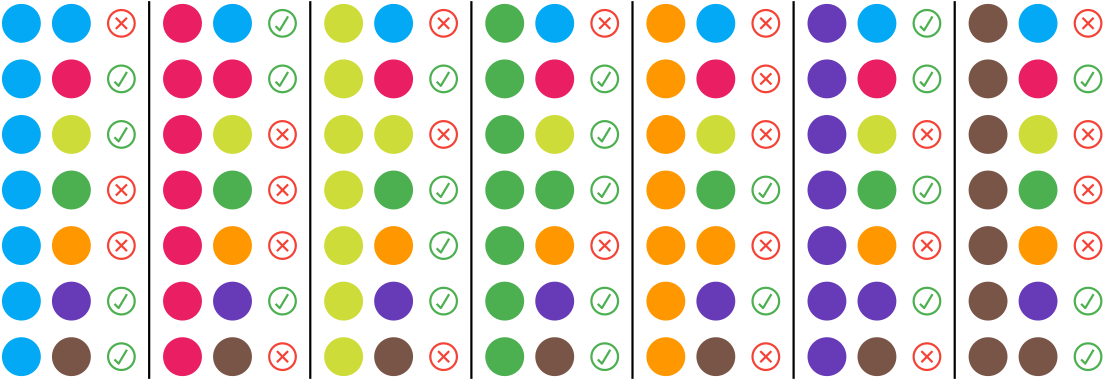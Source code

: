 <?xml version="1.0"?>
<!DOCTYPE ipe SYSTEM "ipe.dtd">
<ipe version="70218" creator="Ipe 7.2.28">
<info created="D:20200404195800" modified="D:20240327125021"/>
<preamble>\usepackage{amsmath}
\usepackage{amssymb}</preamble>
<ipestyle name="tungsteno">
<symbol name="arrow/arc(spx)">
<path stroke="sym-stroke" fill="sym-stroke" pen="sym-pen">
0 0 m
-1 0.333 l
-1 -0.333 l
h
</path>
</symbol>
<symbol name="arrow/farc(spx)">
<path stroke="sym-stroke" fill="white" pen="sym-pen">
0 0 m
-1 0.333 l
-1 -0.333 l
h
</path>
</symbol>
<symbol name="arrow/ptarc(spx)">
<path stroke="sym-stroke" fill="sym-stroke" pen="sym-pen">
0 0 m
-1 0.333 l
-0.8 0 l
-1 -0.333 l
h
</path>
</symbol>
<symbol name="arrow/fptarc(spx)">
<path stroke="sym-stroke" fill="white" pen="sym-pen">
0 0 m
-1 0.333 l
-0.8 0 l
-1 -0.333 l
h
</path>
</symbol>
<symbol name="mark/circle(sx)" transformations="translations">
<path fill="sym-stroke">
0.6 0 0 0.6 0 0 e
0.4 0 0 0.4 0 0 e
</path>
</symbol>
<symbol name="mark/disk(sx)" transformations="translations">
<path fill="sym-stroke">
0.6 0 0 0.6 0 0 e
</path>
</symbol>
<symbol name="mark/fdisk(sfx)" transformations="translations">
<group>
<path fill="sym-fill">
0.5 0 0 0.5 0 0 e
</path>
<path fill="sym-stroke" fillrule="eofill">
0.6 0 0 0.6 0 0 e
0.4 0 0 0.4 0 0 e
</path>
</group>
</symbol>
<symbol name="mark/box(sx)" transformations="translations">
<path fill="sym-stroke" fillrule="eofill">
-0.6 -0.6 m
0.6 -0.6 l
0.6 0.6 l
-0.6 0.6 l
h
-0.4 -0.4 m
0.4 -0.4 l
0.4 0.4 l
-0.4 0.4 l
h
</path>
</symbol>
<symbol name="mark/square(sx)" transformations="translations">
<path fill="sym-stroke">
-0.6 -0.6 m
0.6 -0.6 l
0.6 0.6 l
-0.6 0.6 l
h
</path>
</symbol>
<symbol name="mark/fsquare(sfx)" transformations="translations">
<group>
<path fill="sym-fill">
-0.5 -0.5 m
0.5 -0.5 l
0.5 0.5 l
-0.5 0.5 l
h
</path>
<path fill="sym-stroke" fillrule="eofill">
-0.6 -0.6 m
0.6 -0.6 l
0.6 0.6 l
-0.6 0.6 l
h
-0.4 -0.4 m
0.4 -0.4 l
0.4 0.4 l
-0.4 0.4 l
h
</path>
</group>
</symbol>
<symbol name="mark/cross(sx)" transformations="translations">
<group>
<path fill="sym-stroke">
-0.43 -0.57 m
0.57 0.43 l
0.43 0.57 l
-0.57 -0.43 l
h
</path>
<path fill="sym-stroke">
-0.43 0.57 m
0.57 -0.43 l
0.43 -0.57 l
-0.57 0.43 l
h
</path>
</group>
</symbol>
<symbol name="arrow/fnormal(spx)">
<path stroke="sym-stroke" fill="white" pen="sym-pen">
0 0 m
-1 0.333 l
-1 -0.333 l
h
</path>
</symbol>
<symbol name="arrow/pointed(spx)">
<path stroke="sym-stroke" fill="sym-stroke" pen="sym-pen">
0 0 m
-1 0.333 l
-0.8 0 l
-1 -0.333 l
h
</path>
</symbol>
<symbol name="arrow/fpointed(spx)">
<path stroke="sym-stroke" fill="white" pen="sym-pen">
0 0 m
-1 0.333 l
-0.8 0 l
-1 -0.333 l
h
</path>
</symbol>
<symbol name="arrow/linear(spx)">
<path stroke="sym-stroke" pen="sym-pen">
-1 0.333 m
0 0 l
-1 -0.333 l
</path>
</symbol>
<symbol name="arrow/fdouble(spx)">
<path stroke="sym-stroke" fill="white" pen="sym-pen">
0 0 m
-1 0.333 l
-1 -0.333 l
h
-1 0 m
-2 0.333 l
-2 -0.333 l
h
</path>
</symbol>
<symbol name="arrow/double(spx)">
<path stroke="sym-stroke" fill="sym-stroke" pen="sym-pen">
0 0 m
-1 0.333 l
-1 -0.333 l
h
-1 0 m
-2 0.333 l
-2 -0.333 l
h
</path>
</symbol>
<symbol name="arrow/mid-normal(spx)">
<path stroke="sym-stroke" fill="sym-stroke" pen="sym-pen">
0.5 0 m
-0.5 0.333 l
-0.5 -0.333 l
h
</path>
</symbol>
<symbol name="arrow/mid-fnormal(spx)">
<path stroke="sym-stroke" fill="white" pen="sym-pen">
0.5 0 m
-0.5 0.333 l
-0.5 -0.333 l
h
</path>
</symbol>
<symbol name="arrow/mid-pointed(spx)">
<path stroke="sym-stroke" fill="sym-stroke" pen="sym-pen">
0.5 0 m
-0.5 0.333 l
-0.3 0 l
-0.5 -0.333 l
h
</path>
</symbol>
<symbol name="arrow/mid-fpointed(spx)">
<path stroke="sym-stroke" fill="white" pen="sym-pen">
0.5 0 m
-0.5 0.333 l
-0.3 0 l
-0.5 -0.333 l
h
</path>
</symbol>
<symbol name="arrow/mid-double(spx)">
<path stroke="sym-stroke" fill="sym-stroke" pen="sym-pen">
1 0 m
0 0.333 l
0 -0.333 l
h
0 0 m
-1 0.333 l
-1 -0.333 l
h
</path>
</symbol>
<symbol name="arrow/mid-fdouble(spx)">
<path stroke="sym-stroke" fill="white" pen="sym-pen">
1 0 m
0 0.333 l
0 -0.333 l
h
0 0 m
-1 0.333 l
-1 -0.333 l
h
</path>
</symbol>
<anglesize name="22.5 deg" value="22.5"/>
<anglesize name="30 deg" value="30"/>
<anglesize name="45 deg" value="45"/>
<anglesize name="60 deg" value="60"/>
<anglesize name="90 deg" value="90"/>
<arrowsize name="large" value="10"/>
<arrowsize name="small" value="5"/>
<arrowsize name="tiny" value="3"/>
<color name="amber100" value="1 0.925 0.702"/>
<color name="amber200" value="1 0.878 0.51"/>
<color name="amber300" value="1 0.835 0.31"/>
<color name="amber400" value="1 0.792 0.157"/>
<color name="amber500" value="1 0.757 0.027"/>
<color name="amber600" value="1 0.702 0"/>
<color name="amber700" value="1 0.627 0"/>
<color name="amber800" value="1 0.561 0"/>
<color name="amber900" value="1 0.435 0"/>
<color name="blue100" value="0.733 0.871 0.984"/>
<color name="blue200" value="0.565 0.792 0.976"/>
<color name="blue300" value="0.392 0.71 0.965"/>
<color name="blue400" value="0.259 0.647 0.961"/>
<color name="blue500" value="0.129 0.588 0.953"/>
<color name="blue600" value="0.118 0.533 0.898"/>
<color name="blue700" value="0.098 0.463 0.824"/>
<color name="blue800" value="0.082 0.396 0.753"/>
<color name="blue900" value="0.051 0.278 0.631"/>
<color name="bluegray100" value="0.812 0.847 0.863"/>
<color name="bluegray200" value="0.69 0.745 0.773"/>
<color name="bluegray300" value="0.565 0.643 0.682"/>
<color name="bluegray400" value="0.471 0.565 0.612"/>
<color name="bluegray500" value="0.376 0.49 0.545"/>
<color name="bluegray600" value="0.329 0.431 0.478"/>
<color name="bluegray700" value="0.271 0.353 0.392"/>
<color name="bluegray800" value="0.216 0.278 0.31"/>
<color name="bluegray900" value="0.149 0.196 0.22"/>
<color name="brown100" value="0.843 0.8 0.784"/>
<color name="brown200" value="0.737 0.667 0.643"/>
<color name="brown300" value="0.631 0.533 0.498"/>
<color name="brown400" value="0.553 0.431 0.388"/>
<color name="brown500" value="0.475 0.333 0.282"/>
<color name="brown600" value="0.427 0.298 0.255"/>
<color name="brown700" value="0.365 0.251 0.216"/>
<color name="brown800" value="0.306 0.204 0.18"/>
<color name="brown900" value="0.243 0.153 0.137"/>
<color name="cyan100" value="0.698 0.922 0.949"/>
<color name="cyan200" value="0.502 0.871 0.918"/>
<color name="cyan300" value="0.302 0.816 0.882"/>
<color name="cyan400" value="0.149 0.776 0.855"/>
<color name="cyan500" value="0 0.737 0.831"/>
<color name="cyan600" value="0 0.675 0.757"/>
<color name="cyan700" value="0 0.592 0.655"/>
<color name="cyan800" value="0 0.514 0.561"/>
<color name="cyan900" value="0 0.376 0.392"/>
<color name="deeporange100" value="1 0.8 0.737"/>
<color name="deeporange200" value="1 0.671 0.569"/>
<color name="deeporange300" value="1 0.541 0.396"/>
<color name="deeporange400" value="1 0.439 0.263"/>
<color name="deeporange500" value="1 0.341 0.133"/>
<color name="deeporange600" value="0.957 0.318 0.118"/>
<color name="deeporange700" value="0.902 0.29 0.098"/>
<color name="deeporange800" value="0.847 0.263 0.082"/>
<color name="deeporange900" value="0.749 0.212 0.047"/>
<color name="deeppurple100" value="0.82 0.769 0.914"/>
<color name="deeppurple200" value="0.702 0.616 0.859"/>
<color name="deeppurple300" value="0.584 0.459 0.804"/>
<color name="deeppurple400" value="0.494 0.341 0.761"/>
<color name="deeppurple500" value="0.404 0.227 0.718"/>
<color name="deeppurple600" value="0.369 0.208 0.694"/>
<color name="deeppurple700" value="0.318 0.176 0.659"/>
<color name="deeppurple800" value="0.271 0.153 0.627"/>
<color name="deeppurple900" value="0.192 0.106 0.573"/>
<color name="gray100" value="0.961"/>
<color name="gray200" value="0.933"/>
<color name="gray300" value="0.878"/>
<color name="gray400" value="0.741"/>
<color name="gray500" value="0.62"/>
<color name="gray600" value="0.459"/>
<color name="gray700" value="0.38"/>
<color name="gray800" value="0.259"/>
<color name="gray900" value="0.129"/>
<color name="green100" value="0.784 0.902 0.788"/>
<color name="green200" value="0.647 0.839 0.655"/>
<color name="green300" value="0.506 0.78 0.518"/>
<color name="green400" value="0.4 0.733 0.416"/>
<color name="green500" value="0.298 0.686 0.314"/>
<color name="green600" value="0.263 0.627 0.278"/>
<color name="green700" value="0.22 0.557 0.235"/>
<color name="green800" value="0.18 0.49 0.196"/>
<color name="green900" value="0.106 0.369 0.125"/>
<color name="indigo100" value="0.773 0.792 0.914"/>
<color name="indigo200" value="0.624 0.659 0.855"/>
<color name="indigo300" value="0.475 0.525 0.796"/>
<color name="indigo400" value="0.361 0.42 0.753"/>
<color name="indigo500" value="0.247 0.318 0.71"/>
<color name="indigo600" value="0.224 0.286 0.671"/>
<color name="indigo700" value="0.188 0.247 0.624"/>
<color name="indigo800" value="0.157 0.208 0.576"/>
<color name="indigo900" value="0.102 0.137 0.494"/>
<color name="lightblue100" value="0.702 0.898 0.988"/>
<color name="lightblue200" value="0.506 0.831 0.98"/>
<color name="lightblue300" value="0.31 0.765 0.969"/>
<color name="lightblue400" value="0.161 0.714 0.965"/>
<color name="lightblue500" value="0.012 0.663 0.957"/>
<color name="lightblue600" value="0.012 0.608 0.898"/>
<color name="lightblue700" value="0.008 0.533 0.82"/>
<color name="lightblue800" value="0.008 0.467 0.741"/>
<color name="lightblue900" value="0.004 0.341 0.608"/>
<color name="lightgreen100" value="0.863 0.929 0.784"/>
<color name="lightgreen200" value="0.773 0.882 0.647"/>
<color name="lightgreen300" value="0.682 0.835 0.506"/>
<color name="lightgreen400" value="0.612 0.8 0.396"/>
<color name="lightgreen500" value="0.545 0.765 0.29"/>
<color name="lightgreen600" value="0.486 0.702 0.259"/>
<color name="lightgreen700" value="0.408 0.624 0.22"/>
<color name="lightgreen800" value="0.333 0.545 0.184"/>
<color name="lightgreen900" value="0.2 0.412 0.118"/>
<color name="lime100" value="0.941 0.957 0.765"/>
<color name="lime200" value="0.902 0.933 0.612"/>
<color name="lime300" value="0.863 0.906 0.459"/>
<color name="lime400" value="0.831 0.882 0.341"/>
<color name="lime500" value="0.804 0.863 0.224"/>
<color name="lime600" value="0.753 0.792 0.2"/>
<color name="lime700" value="0.686 0.706 0.169"/>
<color name="lime800" value="0.62 0.616 0.141"/>
<color name="lime900" value="0.51 0.467 0.09"/>
<color name="orange100" value="1 0.878 0.698"/>
<color name="orange200" value="1 0.8 0.502"/>
<color name="orange300" value="1 0.718 0.302"/>
<color name="orange400" value="1 0.655 0.149"/>
<color name="orange500" value="1 0.596 0"/>
<color name="orange600" value="0.984 0.549 0"/>
<color name="orange700" value="0.961 0.486 0"/>
<color name="orange800" value="0.937 0.424 0"/>
<color name="orange900" value="0.902 0.318 0"/>
<color name="pink100" value="0.973 0.733 0.816"/>
<color name="pink200" value="0.957 0.561 0.694"/>
<color name="pink300" value="0.941 0.384 0.573"/>
<color name="pink400" value="0.925 0.251 0.478"/>
<color name="pink500" value="0.914 0.118 0.388"/>
<color name="pink600" value="0.847 0.106 0.376"/>
<color name="pink700" value="0.761 0.094 0.357"/>
<color name="pink800" value="0.678 0.078 0.341"/>
<color name="pink900" value="0.533 0.055 0.31"/>
<color name="purple100" value="0.882 0.745 0.906"/>
<color name="purple200" value="0.808 0.576 0.847"/>
<color name="purple300" value="0.729 0.408 0.784"/>
<color name="purple400" value="0.671 0.278 0.737"/>
<color name="purple500" value="0.612 0.153 0.69"/>
<color name="purple600" value="0.557 0.141 0.667"/>
<color name="purple700" value="0.482 0.122 0.635"/>
<color name="purple800" value="0.416 0.106 0.604"/>
<color name="purple900" value="0.29 0.078 0.549"/>
<color name="red100" value="1 0.804 0.824"/>
<color name="red200" value="0.937 0.604 0.604"/>
<color name="red300" value="0.898 0.451 0.451"/>
<color name="red400" value="0.937 0.325 0.314"/>
<color name="red500" value="0.957 0.263 0.212"/>
<color name="red600" value="0.898 0.224 0.208"/>
<color name="red700" value="0.827 0.184 0.184"/>
<color name="red800" value="0.776 0.157 0.157"/>
<color name="red900" value="0.718 0.11 0.11"/>
<color name="teal100" value="0.698 0.875 0.859"/>
<color name="teal200" value="0.502 0.796 0.769"/>
<color name="teal300" value="0.302 0.714 0.675"/>
<color name="teal400" value="0.149 0.651 0.604"/>
<color name="teal500" value="0 0.588 0.533"/>
<color name="teal600" value="0 0.537 0.482"/>
<color name="teal700" value="0 0.475 0.42"/>
<color name="teal800" value="0 0.412 0.361"/>
<color name="teal900" value="0 0.302 0.251"/>
<color name="yellow100" value="1 0.976 0.769"/>
<color name="yellow200" value="1 0.961 0.616"/>
<color name="yellow300" value="1 0.945 0.463"/>
<color name="yellow400" value="1 0.933 0.345"/>
<color name="yellow500" value="1 0.922 0.231"/>
<color name="yellow600" value="0.992 0.847 0.208"/>
<color name="yellow700" value="0.984 0.753 0.176"/>
<color name="yellow800" value="0.976 0.659 0.145"/>
<color name="yellow900" value="0.961 0.498 0.09"/>
<dashstyle name="dash dot dotted" value="[4 2 1 2 1 2] 0"/>
<dashstyle name="dash dotted" value="[4 2 1 2] 0"/>
<dashstyle name="dashed" value="[4] 0"/>
<dashstyle name="dotted" value="[1 3] 0"/>
<dashstyle name="large dashed" value="[12] 0"/>
<dashstyle name="large dotted" value="[2 4] 0"/>
<dashstyle name="medium dashed" value="[8] 0"/>
<gridsize name="10 pts (~3.5 mm)" value="10"/>
<gridsize name="14 pts (~5 mm)" value="14"/>
<gridsize name="16 pts (~6 mm)" value="16"/>
<gridsize name="20 pts (~7 mm)" value="20"/>
<gridsize name="28 pts (~10 mm)" value="28"/>
<gridsize name="32 pts (~12 mm)" value="32"/>
<gridsize name="4 pts" value="4"/>
<gridsize name="56 pts (~20 mm)" value="56"/>
<gridsize name="8 pts (~3 mm)" value="8"/>
<opacity name="10%" value="0.1"/>
<opacity name="20%" value="0.2"/>
<opacity name="30%" value="0.3"/>
<opacity name="40%" value="0.4"/>
<opacity name="50%" value="0.5"/>
<opacity name="60%" value="0.6"/>
<opacity name="70%" value="0.7"/>
<opacity name="80%" value="0.8"/>
<opacity name="90%" value="0.9"/>
<pen name="fat" value="1.2"/>
<pen name="heavier" value="0.8"/>
<pen name="ultrafat" value="2"/>
<symbolsize name="large" value="5"/>
<symbolsize name="small" value="2"/>
<symbolsize name="tiny" value="1.1"/>
<textsize name="Huge" value="\Huge"/>
<textsize name="LARGE" value="\LARGE"/>
<textsize name="Large" value="\Large"/>
<textsize name="footnote" value="\footnotesize"/>
<textsize name="huge" value="\huge"/>
<textsize name="large" value="\large"/>
<textsize name="script" value="\scriptsize"/>
<textsize name="small" value="\small"/>
<textsize name="tiny" value="\tiny"/>
<textstyle name="center" begin="\begin{center}" end="\end{center}"/>
<textstyle name="item" begin="\begin{itemize}\item{}" end="\end{itemize}"/>
<textstyle name="itemize" begin="\begin{itemize}" end="\end{itemize}"/>
<tiling name="falling" angle="-60" step="4" width="1"/>
<tiling name="rising" angle="30" step="4" width="1"/>
</ipestyle>
<page>
<layer name="alpha"/>
<view layers="alpha" active="alpha"/>
<path layer="alpha" matrix="0.4375 0 0 0.4375 11.9 -45" fill="lightblue500">
16 0 0 16 144 688 e
</path>
<path matrix="0.4375 0 0 0.4375 11.9 -65" fill="lightblue500">
16 0 0 16 144 688 e
</path>
<path matrix="0.4375 0 0 0.4375 11.9 -85" fill="lightblue500">
16 0 0 16 144 688 e
</path>
<path matrix="0.4375 0 0 0.4375 11.9 -105" fill="lightblue500">
16 0 0 16 144 688 e
</path>
<path matrix="0.4375 0 0 0.4375 29.9 -45" fill="lightblue500">
16 0 0 16 144 688 e
</path>
<path matrix="0.4375 0 0 0.4375 11.9 -125" fill="lightblue500">
16 0 0 16 144 688 e
</path>
<path matrix="0.4375 0 0 0.4375 11.9 -145" fill="lightblue500">
16 0 0 16 144 688 e
</path>
<path matrix="0.4375 0 0 0.4375 11.9 -165" fill="lightblue500">
16 0 0 16 144 688 e
</path>
<path matrix="0.4375 0 0 0.4375 29.9 -65" fill="pink500">
16 0 0 16 144 688 e
</path>
<path matrix="0.4375 0 0 0.4375 29.9 -85" fill="lime500">
16 0 0 16 144 688 e
</path>
<path matrix="0.4375 0 0 0.4375 29.9 -105" fill="green500">
16 0 0 16 144 688 e
</path>
<path matrix="0.4375 0 0 0.4375 29.9 -125" fill="orange500">
16 0 0 16 144 688 e
</path>
<path matrix="0.4375 0 0 0.4375 29.9 -145" fill="deeppurple500">
16 0 0 16 144 688 e
</path>
<path matrix="0.4375 0 0 0.4375 29.9 -165" fill="brown500">
16 0 0 16 144 688 e
</path>
<group matrix="0.5 0 0 0.5 34.9 104">
<path matrix="0.6 0 0 0.6 -1.6 16" stroke="red500" pen="heavier">
16 0 0 16 256 480 e
</path>
<path stroke="red500" pen="heavier">
148 308 m
156 300 l
</path>
<path stroke="red500" pen="heavier">
148 300 m
156 308 l
</path>
</group>
<group matrix="0.5 0 0 0.5 34.9 104">
<path matrix="0.6 0 0 0.6 -1.6 -24" stroke="green500" pen="heavier">
16 0 0 16 256 480 e
</path>
<path matrix="0.25 0 0 0.25 104 198" stroke="green500" pen="heavier">
172 256 m
184 244 l
208 284 l
</path>
</group>
<group matrix="0.5 0 0 0.5 92.9 24">
<path matrix="0.6 0 0 0.6 -1.6 16" stroke="red500" pen="heavier">
16 0 0 16 256 480 e
</path>
<path stroke="red500" pen="heavier">
148 308 m
156 300 l
</path>
<path stroke="red500" pen="heavier">
148 300 m
156 308 l
</path>
</group>
<group matrix="0.5 0 0 0.5 324.9 124">
<path matrix="0.6 0 0 0.6 -1.6 -24" stroke="green500" pen="heavier">
16 0 0 16 256 480 e
</path>
<path matrix="0.25 0 0 0.25 104 198" stroke="green500" pen="heavier">
172 256 m
184 244 l
208 284 l
</path>
</group>
<group matrix="0.5 0 0 0.5 34.9 24">
<path matrix="0.6 0 0 0.6 -1.6 16" stroke="red500" pen="heavier">
16 0 0 16 256 480 e
</path>
<path stroke="red500" pen="heavier">
148 308 m
156 300 l
</path>
<path stroke="red500" pen="heavier">
148 300 m
156 308 l
</path>
</group>
<group matrix="0.5 0 0 0.5 34.9 24">
<path matrix="0.6 0 0 0.6 -1.6 -24" stroke="green500" pen="heavier">
16 0 0 16 256 480 e
</path>
<path matrix="0.25 0 0 0.25 104 198" stroke="green500" pen="heavier">
172 256 m
184 244 l
208 284 l
</path>
</group>
<group matrix="0.5 0 0 0.5 150.9 104">
<path matrix="0.6 0 0 0.6 -1.6 16" stroke="red500" pen="heavier">
16 0 0 16 256 480 e
</path>
<path stroke="red500" pen="heavier">
148 308 m
156 300 l
</path>
<path stroke="red500" pen="heavier">
148 300 m
156 308 l
</path>
</group>
<path matrix="0.4375 0 0 0.4375 69.9 -45" fill="pink500">
16 0 0 16 144 688 e
</path>
<path matrix="0.4375 0 0 0.4375 69.9 -65" fill="pink500">
16 0 0 16 144 688 e
</path>
<path matrix="0.4375 0 0 0.4375 69.9 -85" fill="pink500">
16 0 0 16 144 688 e
</path>
<path matrix="0.4375 0 0 0.4375 69.9 -105" fill="pink500">
16 0 0 16 144 688 e
</path>
<path matrix="0.4375 0 0 0.4375 87.9 -45" fill="lightblue500">
16 0 0 16 144 688 e
</path>
<path matrix="0.4375 0 0 0.4375 69.9 -125" fill="pink500">
16 0 0 16 144 688 e
</path>
<path matrix="0.4375 0 0 0.4375 69.9 -145" fill="pink500">
16 0 0 16 144 688 e
</path>
<path matrix="0.4375 0 0 0.4375 69.9 -165" fill="pink500">
16 0 0 16 144 688 e
</path>
<path matrix="0.4375 0 0 0.4375 87.9 -65" fill="pink500">
16 0 0 16 144 688 e
</path>
<path matrix="0.4375 0 0 0.4375 87.9 -85" fill="lime500">
16 0 0 16 144 688 e
</path>
<path matrix="0.4375 0 0 0.4375 87.9 -105" fill="green500">
16 0 0 16 144 688 e
</path>
<path matrix="0.4375 0 0 0.4375 87.9 -125" fill="orange500">
16 0 0 16 144 688 e
</path>
<path matrix="0.4375 0 0 0.4375 87.9 -145" fill="deeppurple500">
16 0 0 16 144 688 e
</path>
<path matrix="0.4375 0 0 0.4375 87.9 -165" fill="brown500">
16 0 0 16 144 688 e
</path>
<group matrix="0.5 0 0 0.5 266.9 104">
<path matrix="0.6 0 0 0.6 -1.6 16" stroke="red500" pen="heavier">
16 0 0 16 256 480 e
</path>
<path stroke="red500" pen="heavier">
148 308 m
156 300 l
</path>
<path stroke="red500" pen="heavier">
148 300 m
156 308 l
</path>
</group>
<group matrix="0.5 0 0 0.5 92.9 104">
<path matrix="0.6 0 0 0.6 -1.6 -24" stroke="green500" pen="heavier">
16 0 0 16 256 480 e
</path>
<path matrix="0.25 0 0 0.25 104 198" stroke="green500" pen="heavier">
172 256 m
184 244 l
208 284 l
</path>
</group>
<group matrix="0.5 0 0 0.5 92.9 64">
<path matrix="0.6 0 0 0.6 -1.6 16" stroke="red500" pen="heavier">
16 0 0 16 256 480 e
</path>
<path stroke="red500" pen="heavier">
148 308 m
156 300 l
</path>
<path stroke="red500" pen="heavier">
148 300 m
156 308 l
</path>
</group>
<group matrix="0.5 0 0 0.5 150.9 44">
<path matrix="0.6 0 0 0.6 -1.6 -24" stroke="green500" pen="heavier">
16 0 0 16 256 480 e
</path>
<path matrix="0.25 0 0 0.25 104 198" stroke="green500" pen="heavier">
172 256 m
184 244 l
208 284 l
</path>
</group>
<group matrix="0.5 0 0 0.5 266.9 84">
<path matrix="0.6 0 0 0.6 -1.6 16" stroke="red500" pen="heavier">
16 0 0 16 256 480 e
</path>
<path stroke="red500" pen="heavier">
148 308 m
156 300 l
</path>
<path stroke="red500" pen="heavier">
148 300 m
156 308 l
</path>
</group>
<group matrix="0.5 0 0 0.5 92.9 24">
<path matrix="0.6 0 0 0.6 -1.6 -24" stroke="green500" pen="heavier">
16 0 0 16 256 480 e
</path>
<path matrix="0.25 0 0 0.25 104 198" stroke="green500" pen="heavier">
172 256 m
184 244 l
208 284 l
</path>
</group>
<group matrix="0.5 0 0 0.5 92.9 -16">
<path matrix="0.6 0 0 0.6 -1.6 16" stroke="red500" pen="heavier">
16 0 0 16 256 480 e
</path>
<path stroke="red500" pen="heavier">
148 308 m
156 300 l
</path>
<path stroke="red500" pen="heavier">
148 300 m
156 308 l
</path>
</group>
<path matrix="0.5 0 0 0.5 34.9 104" stroke="black" pen="heavier">
172 320 m
172 48 l
</path>
<path matrix="0.4375 0 0 0.4375 127.9 -45" fill="lime500">
16 0 0 16 144 688 e
</path>
<path matrix="0.4375 0 0 0.4375 127.9 -65" fill="lime500">
16 0 0 16 144 688 e
</path>
<path matrix="0.4375 0 0 0.4375 127.9 -85" fill="lime500">
16 0 0 16 144 688 e
</path>
<path matrix="0.4375 0 0 0.4375 127.9 -105" fill="lime500">
16 0 0 16 144 688 e
</path>
<path matrix="0.4375 0 0 0.4375 145.9 -45" fill="lightblue500">
16 0 0 16 144 688 e
</path>
<path matrix="0.4375 0 0 0.4375 127.9 -125" fill="lime500">
16 0 0 16 144 688 e
</path>
<path matrix="0.4375 0 0 0.4375 127.9 -145" fill="lime500">
16 0 0 16 144 688 e
</path>
<path matrix="0.4375 0 0 0.4375 127.9 -165" fill="lime500">
16 0 0 16 144 688 e
</path>
<path matrix="0.4375 0 0 0.4375 145.9 -65" fill="pink500">
16 0 0 16 144 688 e
</path>
<path matrix="0.4375 0 0 0.4375 145.9 -85" fill="lime500">
16 0 0 16 144 688 e
</path>
<path matrix="0.4375 0 0 0.4375 145.9 -105" fill="green500">
16 0 0 16 144 688 e
</path>
<path matrix="0.4375 0 0 0.4375 145.9 -125" fill="orange500">
16 0 0 16 144 688 e
</path>
<path matrix="0.4375 0 0 0.4375 145.9 -145" fill="deeppurple500">
16 0 0 16 144 688 e
</path>
<path matrix="0.4375 0 0 0.4375 145.9 -165" fill="brown500">
16 0 0 16 144 688 e
</path>
<group matrix="0.5 0 0 0.5 150.9 -16">
<path matrix="0.6 0 0 0.6 -1.6 16" stroke="red500" pen="heavier">
16 0 0 16 256 480 e
</path>
<path stroke="red500" pen="heavier">
148 308 m
156 300 l
</path>
<path stroke="red500" pen="heavier">
148 300 m
156 308 l
</path>
</group>
<group matrix="0.5 0 0 0.5 150.9 104">
<path matrix="0.6 0 0 0.6 -1.6 -24" stroke="green500" pen="heavier">
16 0 0 16 256 480 e
</path>
<path matrix="0.25 0 0 0.25 104 198" stroke="green500" pen="heavier">
172 256 m
184 244 l
208 284 l
</path>
</group>
<group matrix="0.5 0 0 0.5 150.9 64">
<path matrix="0.6 0 0 0.6 -1.6 16" stroke="red500" pen="heavier">
16 0 0 16 256 480 e
</path>
<path stroke="red500" pen="heavier">
148 308 m
156 300 l
</path>
<path stroke="red500" pen="heavier">
148 300 m
156 308 l
</path>
</group>
<group matrix="0.5 0 0 0.5 150.9 64">
<path matrix="0.6 0 0 0.6 -1.6 -24" stroke="green500" pen="heavier">
16 0 0 16 256 480 e
</path>
<path matrix="0.25 0 0 0.25 104 198" stroke="green500" pen="heavier">
172 256 m
184 244 l
208 284 l
</path>
</group>
<group matrix="0.5 0 0 0.5 92.9 44">
<path matrix="0.6 0 0 0.6 -1.6 16" stroke="red500" pen="heavier">
16 0 0 16 256 480 e
</path>
<path stroke="red500" pen="heavier">
148 308 m
156 300 l
</path>
<path stroke="red500" pen="heavier">
148 300 m
156 308 l
</path>
</group>
<group matrix="0.5 0 0 0.5 150.9 24">
<path matrix="0.6 0 0 0.6 -1.6 -24" stroke="green500" pen="heavier">
16 0 0 16 256 480 e
</path>
<path matrix="0.25 0 0 0.25 104 198" stroke="green500" pen="heavier">
172 256 m
184 244 l
208 284 l
</path>
</group>
<group matrix="0.5 0 0 0.5 266.9 -16">
<path matrix="0.6 0 0 0.6 -1.6 16" stroke="red500" pen="heavier">
16 0 0 16 256 480 e
</path>
<path stroke="red500" pen="heavier">
148 308 m
156 300 l
</path>
<path stroke="red500" pen="heavier">
148 300 m
156 308 l
</path>
</group>
<path matrix="0.5 0 0 0.5 92.9 104" stroke="black" pen="heavier">
172 320 m
172 48 l
</path>
<path matrix="0.4375 0 0 0.4375 185.9 -45" fill="green500">
16 0 0 16 144 688 e
</path>
<path matrix="0.4375 0 0 0.4375 185.9 -65" fill="green500">
16 0 0 16 144 688 e
</path>
<path matrix="0.4375 0 0 0.4375 185.9 -85" fill="green500">
16 0 0 16 144 688 e
</path>
<path matrix="0.4375 0 0 0.4375 185.9 -105" fill="green500">
16 0 0 16 144 688 e
</path>
<path matrix="0.4375 0 0 0.4375 203.9 -45" fill="lightblue500">
16 0 0 16 144 688 e
</path>
<path matrix="0.4375 0 0 0.4375 185.9 -125" fill="green500">
16 0 0 16 144 688 e
</path>
<path matrix="0.4375 0 0 0.4375 185.9 -145" fill="green500">
16 0 0 16 144 688 e
</path>
<path matrix="0.4375 0 0 0.4375 185.9 -165" fill="green500">
16 0 0 16 144 688 e
</path>
<path matrix="0.4375 0 0 0.4375 203.9 -65" fill="pink500">
16 0 0 16 144 688 e
</path>
<path matrix="0.4375 0 0 0.4375 203.9 -85" fill="lime500">
16 0 0 16 144 688 e
</path>
<path matrix="0.4375 0 0 0.4375 203.9 -105" fill="green500">
16 0 0 16 144 688 e
</path>
<path matrix="0.4375 0 0 0.4375 203.9 -125" fill="orange500">
16 0 0 16 144 688 e
</path>
<path matrix="0.4375 0 0 0.4375 203.9 -145" fill="deeppurple500">
16 0 0 16 144 688 e
</path>
<path matrix="0.4375 0 0 0.4375 203.9 -165" fill="brown500">
16 0 0 16 144 688 e
</path>
<group matrix="0.5 0 0 0.5 208.9 104">
<path matrix="0.6 0 0 0.6 -1.6 16" stroke="red500" pen="heavier">
16 0 0 16 256 480 e
</path>
<path stroke="red500" pen="heavier">
148 308 m
156 300 l
</path>
<path stroke="red500" pen="heavier">
148 300 m
156 308 l
</path>
</group>
<group matrix="0.5 0 0 0.5 208.9 104">
<path matrix="0.6 0 0 0.6 -1.6 -24" stroke="green500" pen="heavier">
16 0 0 16 256 480 e
</path>
<path matrix="0.25 0 0 0.25 104 198" stroke="green500" pen="heavier">
172 256 m
184 244 l
208 284 l
</path>
</group>
<group matrix="0.5 0 0 0.5 324.9 -16">
<path matrix="0.6 0 0 0.6 -1.6 16" stroke="red500" pen="heavier">
16 0 0 16 256 480 e
</path>
<path stroke="red500" pen="heavier">
148 308 m
156 300 l
</path>
<path stroke="red500" pen="heavier">
148 300 m
156 308 l
</path>
</group>
<group matrix="0.5 0 0 0.5 208.9 64">
<path matrix="0.6 0 0 0.6 -1.6 -24" stroke="green500" pen="heavier">
16 0 0 16 256 480 e
</path>
<path matrix="0.25 0 0 0.25 104 198" stroke="green500" pen="heavier">
172 256 m
184 244 l
208 284 l
</path>
</group>
<group matrix="0.5 0 0 0.5 208.9 24">
<path matrix="0.6 0 0 0.6 -1.6 16" stroke="red500" pen="heavier">
16 0 0 16 256 480 e
</path>
<path stroke="red500" pen="heavier">
148 308 m
156 300 l
</path>
<path stroke="red500" pen="heavier">
148 300 m
156 308 l
</path>
</group>
<group matrix="0.5 0 0 0.5 208.9 24">
<path matrix="0.6 0 0 0.6 -1.6 -24" stroke="green500" pen="heavier">
16 0 0 16 256 480 e
</path>
<path matrix="0.25 0 0 0.25 104 198" stroke="green500" pen="heavier">
172 256 m
184 244 l
208 284 l
</path>
</group>
<path matrix="0.5 0 0 0.5 150.9 104" stroke="black" pen="heavier">
172 320 m
172 48 l
</path>
<path matrix="0.4375 0 0 0.4375 243.9 -45" fill="orange500">
16 0 0 16 144 688 e
</path>
<path matrix="0.4375 0 0 0.4375 243.9 -65" fill="orange500">
16 0 0 16 144 688 e
</path>
<path matrix="0.4375 0 0 0.4375 243.9 -85" fill="orange500">
16 0 0 16 144 688 e
</path>
<path matrix="0.4375 0 0 0.4375 243.9 -105" fill="orange500">
16 0 0 16 144 688 e
</path>
<path matrix="0.4375 0 0 0.4375 261.9 -45" fill="lightblue500">
16 0 0 16 144 688 e
</path>
<path matrix="0.4375 0 0 0.4375 243.9 -125" fill="orange500">
16 0 0 16 144 688 e
</path>
<path matrix="0.4375 0 0 0.4375 243.9 -145" fill="orange500">
16 0 0 16 144 688 e
</path>
<path matrix="0.4375 0 0 0.4375 243.9 -165" fill="orange500">
16 0 0 16 144 688 e
</path>
<path matrix="0.4375 0 0 0.4375 261.9 -65" fill="pink500">
16 0 0 16 144 688 e
</path>
<path matrix="0.4375 0 0 0.4375 261.9 -85" fill="lime500">
16 0 0 16 144 688 e
</path>
<path matrix="0.4375 0 0 0.4375 261.9 -105" fill="green500">
16 0 0 16 144 688 e
</path>
<path matrix="0.4375 0 0 0.4375 261.9 -125" fill="orange500">
16 0 0 16 144 688 e
</path>
<path matrix="0.4375 0 0 0.4375 261.9 -145" fill="deeppurple500">
16 0 0 16 144 688 e
</path>
<path matrix="0.4375 0 0 0.4375 261.9 -165" fill="brown500">
16 0 0 16 144 688 e
</path>
<group matrix="0.5 0 0 0.5 34.9 44">
<path matrix="0.6 0 0 0.6 -1.6 16" stroke="red500" pen="heavier">
16 0 0 16 256 480 e
</path>
<path stroke="red500" pen="heavier">
148 308 m
156 300 l
</path>
<path stroke="red500" pen="heavier">
148 300 m
156 308 l
</path>
</group>
<group matrix="0.5 0 0 0.5 92.9 124">
<path matrix="0.6 0 0 0.6 -1.6 -24" stroke="green500" pen="heavier">
16 0 0 16 256 480 e
</path>
<path matrix="0.25 0 0 0.25 104 198" stroke="green500" pen="heavier">
172 256 m
184 244 l
208 284 l
</path>
</group>
<group matrix="0.5 0 0 0.5 266.9 64">
<path matrix="0.6 0 0 0.6 -1.6 16" stroke="red500" pen="heavier">
16 0 0 16 256 480 e
</path>
<path stroke="red500" pen="heavier">
148 308 m
156 300 l
</path>
<path stroke="red500" pen="heavier">
148 300 m
156 308 l
</path>
</group>
<group matrix="0.5 0 0 0.5 266.9 64">
<path matrix="0.6 0 0 0.6 -1.6 -24" stroke="green500" pen="heavier">
16 0 0 16 256 480 e
</path>
<path matrix="0.25 0 0 0.25 104 198" stroke="green500" pen="heavier">
172 256 m
184 244 l
208 284 l
</path>
</group>
<group matrix="0.5 0 0 0.5 266.9 24">
<path matrix="0.6 0 0 0.6 -1.6 16" stroke="red500" pen="heavier">
16 0 0 16 256 480 e
</path>
<path stroke="red500" pen="heavier">
148 308 m
156 300 l
</path>
<path stroke="red500" pen="heavier">
148 300 m
156 308 l
</path>
</group>
<group matrix="0.5 0 0 0.5 34.9 84">
<path matrix="0.6 0 0 0.6 -1.6 -24" stroke="green500" pen="heavier">
16 0 0 16 256 480 e
</path>
<path matrix="0.25 0 0 0.25 104 198" stroke="green500" pen="heavier">
172 256 m
184 244 l
208 284 l
</path>
</group>
<path matrix="0.5 0 0 0.5 208.9 104" stroke="black" pen="heavier">
172 320 m
172 48 l
</path>
<path matrix="0.4375 0 0 0.4375 301.9 -45" fill="deeppurple500">
16 0 0 16 144 688 e
</path>
<path matrix="0.4375 0 0 0.4375 301.9 -65" fill="deeppurple500">
16 0 0 16 144 688 e
</path>
<path matrix="0.4375 0 0 0.4375 301.9 -85" fill="deeppurple500">
16 0 0 16 144 688 e
</path>
<path matrix="0.4375 0 0 0.4375 301.9 -105" fill="deeppurple500">
16 0 0 16 144 688 e
</path>
<path matrix="0.4375 0 0 0.4375 319.9 -45" fill="lightblue500">
16 0 0 16 144 688 e
</path>
<path matrix="0.4375 0 0 0.4375 301.9 -125" fill="deeppurple500">
16 0 0 16 144 688 e
</path>
<path matrix="0.4375 0 0 0.4375 301.9 -145" fill="deeppurple500">
16 0 0 16 144 688 e
</path>
<path matrix="0.4375 0 0 0.4375 301.9 -165" fill="deeppurple500">
16 0 0 16 144 688 e
</path>
<path matrix="0.4375 0 0 0.4375 319.9 -65" fill="pink500">
16 0 0 16 144 688 e
</path>
<path matrix="0.4375 0 0 0.4375 319.9 -85" fill="lime500">
16 0 0 16 144 688 e
</path>
<path matrix="0.4375 0 0 0.4375 319.9 -105" fill="green500">
16 0 0 16 144 688 e
</path>
<path matrix="0.4375 0 0 0.4375 319.9 -125" fill="orange500">
16 0 0 16 144 688 e
</path>
<path matrix="0.4375 0 0 0.4375 319.9 -145" fill="deeppurple500">
16 0 0 16 144 688 e
</path>
<path matrix="0.4375 0 0 0.4375 319.9 -165" fill="brown500">
16 0 0 16 144 688 e
</path>
<group matrix="0.5 0 0 0.5 382.9 44">
<path matrix="0.6 0 0 0.6 -1.6 16" stroke="red500" pen="heavier">
16 0 0 16 256 480 e
</path>
<path stroke="red500" pen="heavier">
148 308 m
156 300 l
</path>
<path stroke="red500" pen="heavier">
148 300 m
156 308 l
</path>
</group>
<group matrix="0.5 0 0 0.5 324.9 104">
<path matrix="0.6 0 0 0.6 -1.6 -24" stroke="green500" pen="heavier">
16 0 0 16 256 480 e
</path>
<path matrix="0.25 0 0 0.25 104 198" stroke="green500" pen="heavier">
172 256 m
184 244 l
208 284 l
</path>
</group>
<group matrix="0.5 0 0 0.5 324.9 64">
<path matrix="0.6 0 0 0.6 -1.6 16" stroke="red500" pen="heavier">
16 0 0 16 256 480 e
</path>
<path stroke="red500" pen="heavier">
148 308 m
156 300 l
</path>
<path stroke="red500" pen="heavier">
148 300 m
156 308 l
</path>
</group>
<group matrix="0.5 0 0 0.5 324.9 64">
<path matrix="0.6 0 0 0.6 -1.6 -24" stroke="green500" pen="heavier">
16 0 0 16 256 480 e
</path>
<path matrix="0.25 0 0 0.25 104 198" stroke="green500" pen="heavier">
172 256 m
184 244 l
208 284 l
</path>
</group>
<group matrix="0.5 0 0 0.5 324.9 24">
<path matrix="0.6 0 0 0.6 -1.6 16" stroke="red500" pen="heavier">
16 0 0 16 256 480 e
</path>
<path stroke="red500" pen="heavier">
148 308 m
156 300 l
</path>
<path stroke="red500" pen="heavier">
148 300 m
156 308 l
</path>
</group>
<group matrix="0.5 0 0 0.5 324.9 24">
<path matrix="0.6 0 0 0.6 -1.6 -24" stroke="green500" pen="heavier">
16 0 0 16 256 480 e
</path>
<path matrix="0.25 0 0 0.25 104 198" stroke="green500" pen="heavier">
172 256 m
184 244 l
208 284 l
</path>
</group>
<path matrix="0.5 0 0 0.5 266.9 104" stroke="black" pen="heavier">
172 320 m
172 48 l
</path>
<path matrix="0.4375 0 0 0.4375 359.9 -45" fill="brown500">
16 0 0 16 144 688 e
</path>
<path matrix="0.4375 0 0 0.4375 359.9 -65" fill="brown500">
16 0 0 16 144 688 e
</path>
<path matrix="0.4375 0 0 0.4375 359.9 -85" fill="brown500">
16 0 0 16 144 688 e
</path>
<path matrix="0.4375 0 0 0.4375 359.9 -105" fill="brown500">
16 0 0 16 144 688 e
</path>
<path matrix="0.4375 0 0 0.4375 377.9 -45" fill="lightblue500">
16 0 0 16 144 688 e
</path>
<path matrix="0.4375 0 0 0.4375 359.9 -125" fill="brown500">
16 0 0 16 144 688 e
</path>
<path matrix="0.4375 0 0 0.4375 359.9 -145" fill="brown500">
16 0 0 16 144 688 e
</path>
<path matrix="0.4375 0 0 0.4375 359.9 -165" fill="brown500">
16 0 0 16 144 688 e
</path>
<path matrix="0.4375 0 0 0.4375 377.9 -65" fill="pink500">
16 0 0 16 144 688 e
</path>
<path matrix="0.4375 0 0 0.4375 377.9 -85" fill="lime500">
16 0 0 16 144 688 e
</path>
<path matrix="0.4375 0 0 0.4375 377.9 -105" fill="green500">
16 0 0 16 144 688 e
</path>
<path matrix="0.4375 0 0 0.4375 377.9 -125" fill="orange500">
16 0 0 16 144 688 e
</path>
<path matrix="0.4375 0 0 0.4375 377.9 -145" fill="deeppurple500">
16 0 0 16 144 688 e
</path>
<path matrix="0.4375 0 0 0.4375 377.9 -165" fill="brown500">
16 0 0 16 144 688 e
</path>
<group matrix="0.5 0 0 0.5 382.9 104">
<path matrix="0.6 0 0 0.6 -1.6 16" stroke="red500" pen="heavier">
16 0 0 16 256 480 e
</path>
<path stroke="red500" pen="heavier">
148 308 m
156 300 l
</path>
<path stroke="red500" pen="heavier">
148 300 m
156 308 l
</path>
</group>
<group matrix="0.5 0 0 0.5 382.9 104">
<path matrix="0.6 0 0 0.6 -1.6 -24" stroke="green500" pen="heavier">
16 0 0 16 256 480 e
</path>
<path matrix="0.25 0 0 0.25 104 198" stroke="green500" pen="heavier">
172 256 m
184 244 l
208 284 l
</path>
</group>
<group matrix="0.5 0 0 0.5 382.9 64">
<path matrix="0.6 0 0 0.6 -1.6 16" stroke="red500" pen="heavier">
16 0 0 16 256 480 e
</path>
<path stroke="red500" pen="heavier">
148 308 m
156 300 l
</path>
<path stroke="red500" pen="heavier">
148 300 m
156 308 l
</path>
</group>
<group matrix="0.5 0 0 0.5 34.9 4">
<path matrix="0.6 0 0 0.6 -1.6 -24" stroke="green500" pen="heavier">
16 0 0 16 256 480 e
</path>
<path matrix="0.25 0 0 0.25 104 198" stroke="green500" pen="heavier">
172 256 m
184 244 l
208 284 l
</path>
</group>
<group matrix="0.5 0 0 0.5 382.9 24">
<path matrix="0.6 0 0 0.6 -1.6 16" stroke="red500" pen="heavier">
16 0 0 16 256 480 e
</path>
<path stroke="red500" pen="heavier">
148 308 m
156 300 l
</path>
<path stroke="red500" pen="heavier">
148 300 m
156 308 l
</path>
</group>
<group matrix="0.5 0 0 0.5 382.9 24">
<path matrix="0.6 0 0 0.6 -1.6 -24" stroke="green500" pen="heavier">
16 0 0 16 256 480 e
</path>
<path matrix="0.25 0 0 0.25 104 198" stroke="green500" pen="heavier">
172 256 m
184 244 l
208 284 l
</path>
</group>
<path matrix="0.5 0 0 0.5 324.9 104" stroke="black" pen="heavier">
172 320 m
172 48 l
</path>
<group matrix="0.5 0 0 0.5 208.9 4">
<path matrix="0.6 0 0 0.6 -1.6 -24" stroke="green500" pen="heavier">
16 0 0 16 256 480 e
</path>
<path matrix="0.25 0 0 0.25 104 198" stroke="green500" pen="heavier">
172 256 m
184 244 l
208 284 l
</path>
</group>
<group matrix="0.5 0 0 0.5 266.9 24">
<path matrix="0.6 0 0 0.6 -1.6 -24" stroke="green500" pen="heavier">
16 0 0 16 256 480 e
</path>
<path matrix="0.25 0 0 0.25 104 198" stroke="green500" pen="heavier">
172 256 m
184 244 l
208 284 l
</path>
</group>
<group matrix="0.5 0 0 0.5 208.9 84">
<path matrix="0.6 0 0 0.6 -1.6 -24" stroke="green500" pen="heavier">
16 0 0 16 256 480 e
</path>
<path matrix="0.25 0 0 0.25 104 198" stroke="green500" pen="heavier">
172 256 m
184 244 l
208 284 l
</path>
</group>
<group matrix="0.5 0 0 0.5 382.9 4">
<path matrix="0.6 0 0 0.6 -1.6 -24" stroke="green500" pen="heavier">
16 0 0 16 256 480 e
</path>
<path matrix="0.25 0 0 0.25 104 198" stroke="green500" pen="heavier">
172 256 m
184 244 l
208 284 l
</path>
</group>
</page>
</ipe>

